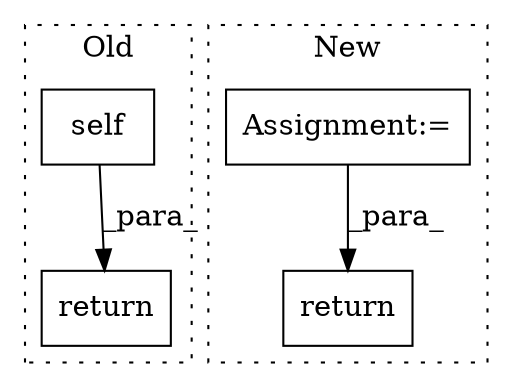 digraph G {
subgraph cluster0 {
1 [label="self" a="32" s="5826,5854" l="5,1" shape="box"];
3 [label="return" a="41" s="5861" l="12" shape="box"];
label = "Old";
style="dotted";
}
subgraph cluster1 {
2 [label="return" a="41" s="5837" l="12" shape="box"];
4 [label="Assignment:=" a="7" s="5819" l="1" shape="box"];
label = "New";
style="dotted";
}
1 -> 3 [label="_para_"];
4 -> 2 [label="_para_"];
}